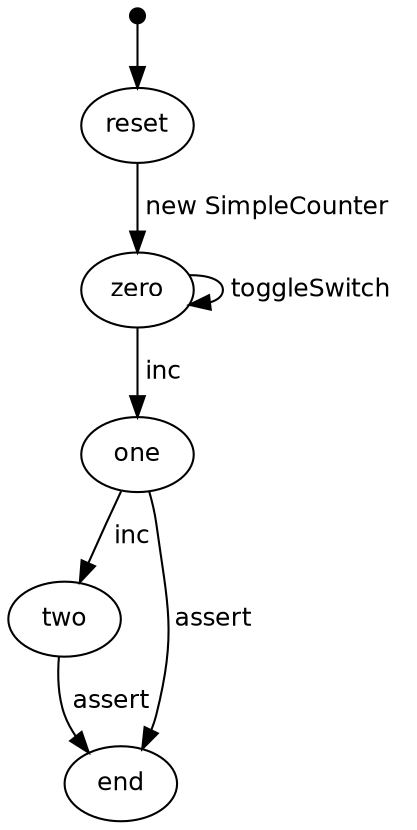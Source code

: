 digraph model {
  graph [ rankdir = "TB", ranksep="0.4", nodesep="0.2" ];
  node [ fontname = "Helvetica", fontsize="12.0", margin="0.07" ];
  edge [ fontname = "Helvetica", fontsize="12.0", margin="0.05" ];
  "" [ shape = "point", height="0.1" ];
  "" -> reset
  one	-> two [ label = " inc " ];
  one	-> end [ label = " assert " ];
  reset	-> zero [ label = " new SimpleCounter " ];
  two	-> end [ label = " assert " ];
  zero	-> zero [ label = " toggleSwitch " ];
  zero	-> one [ label = " inc " ];
}
